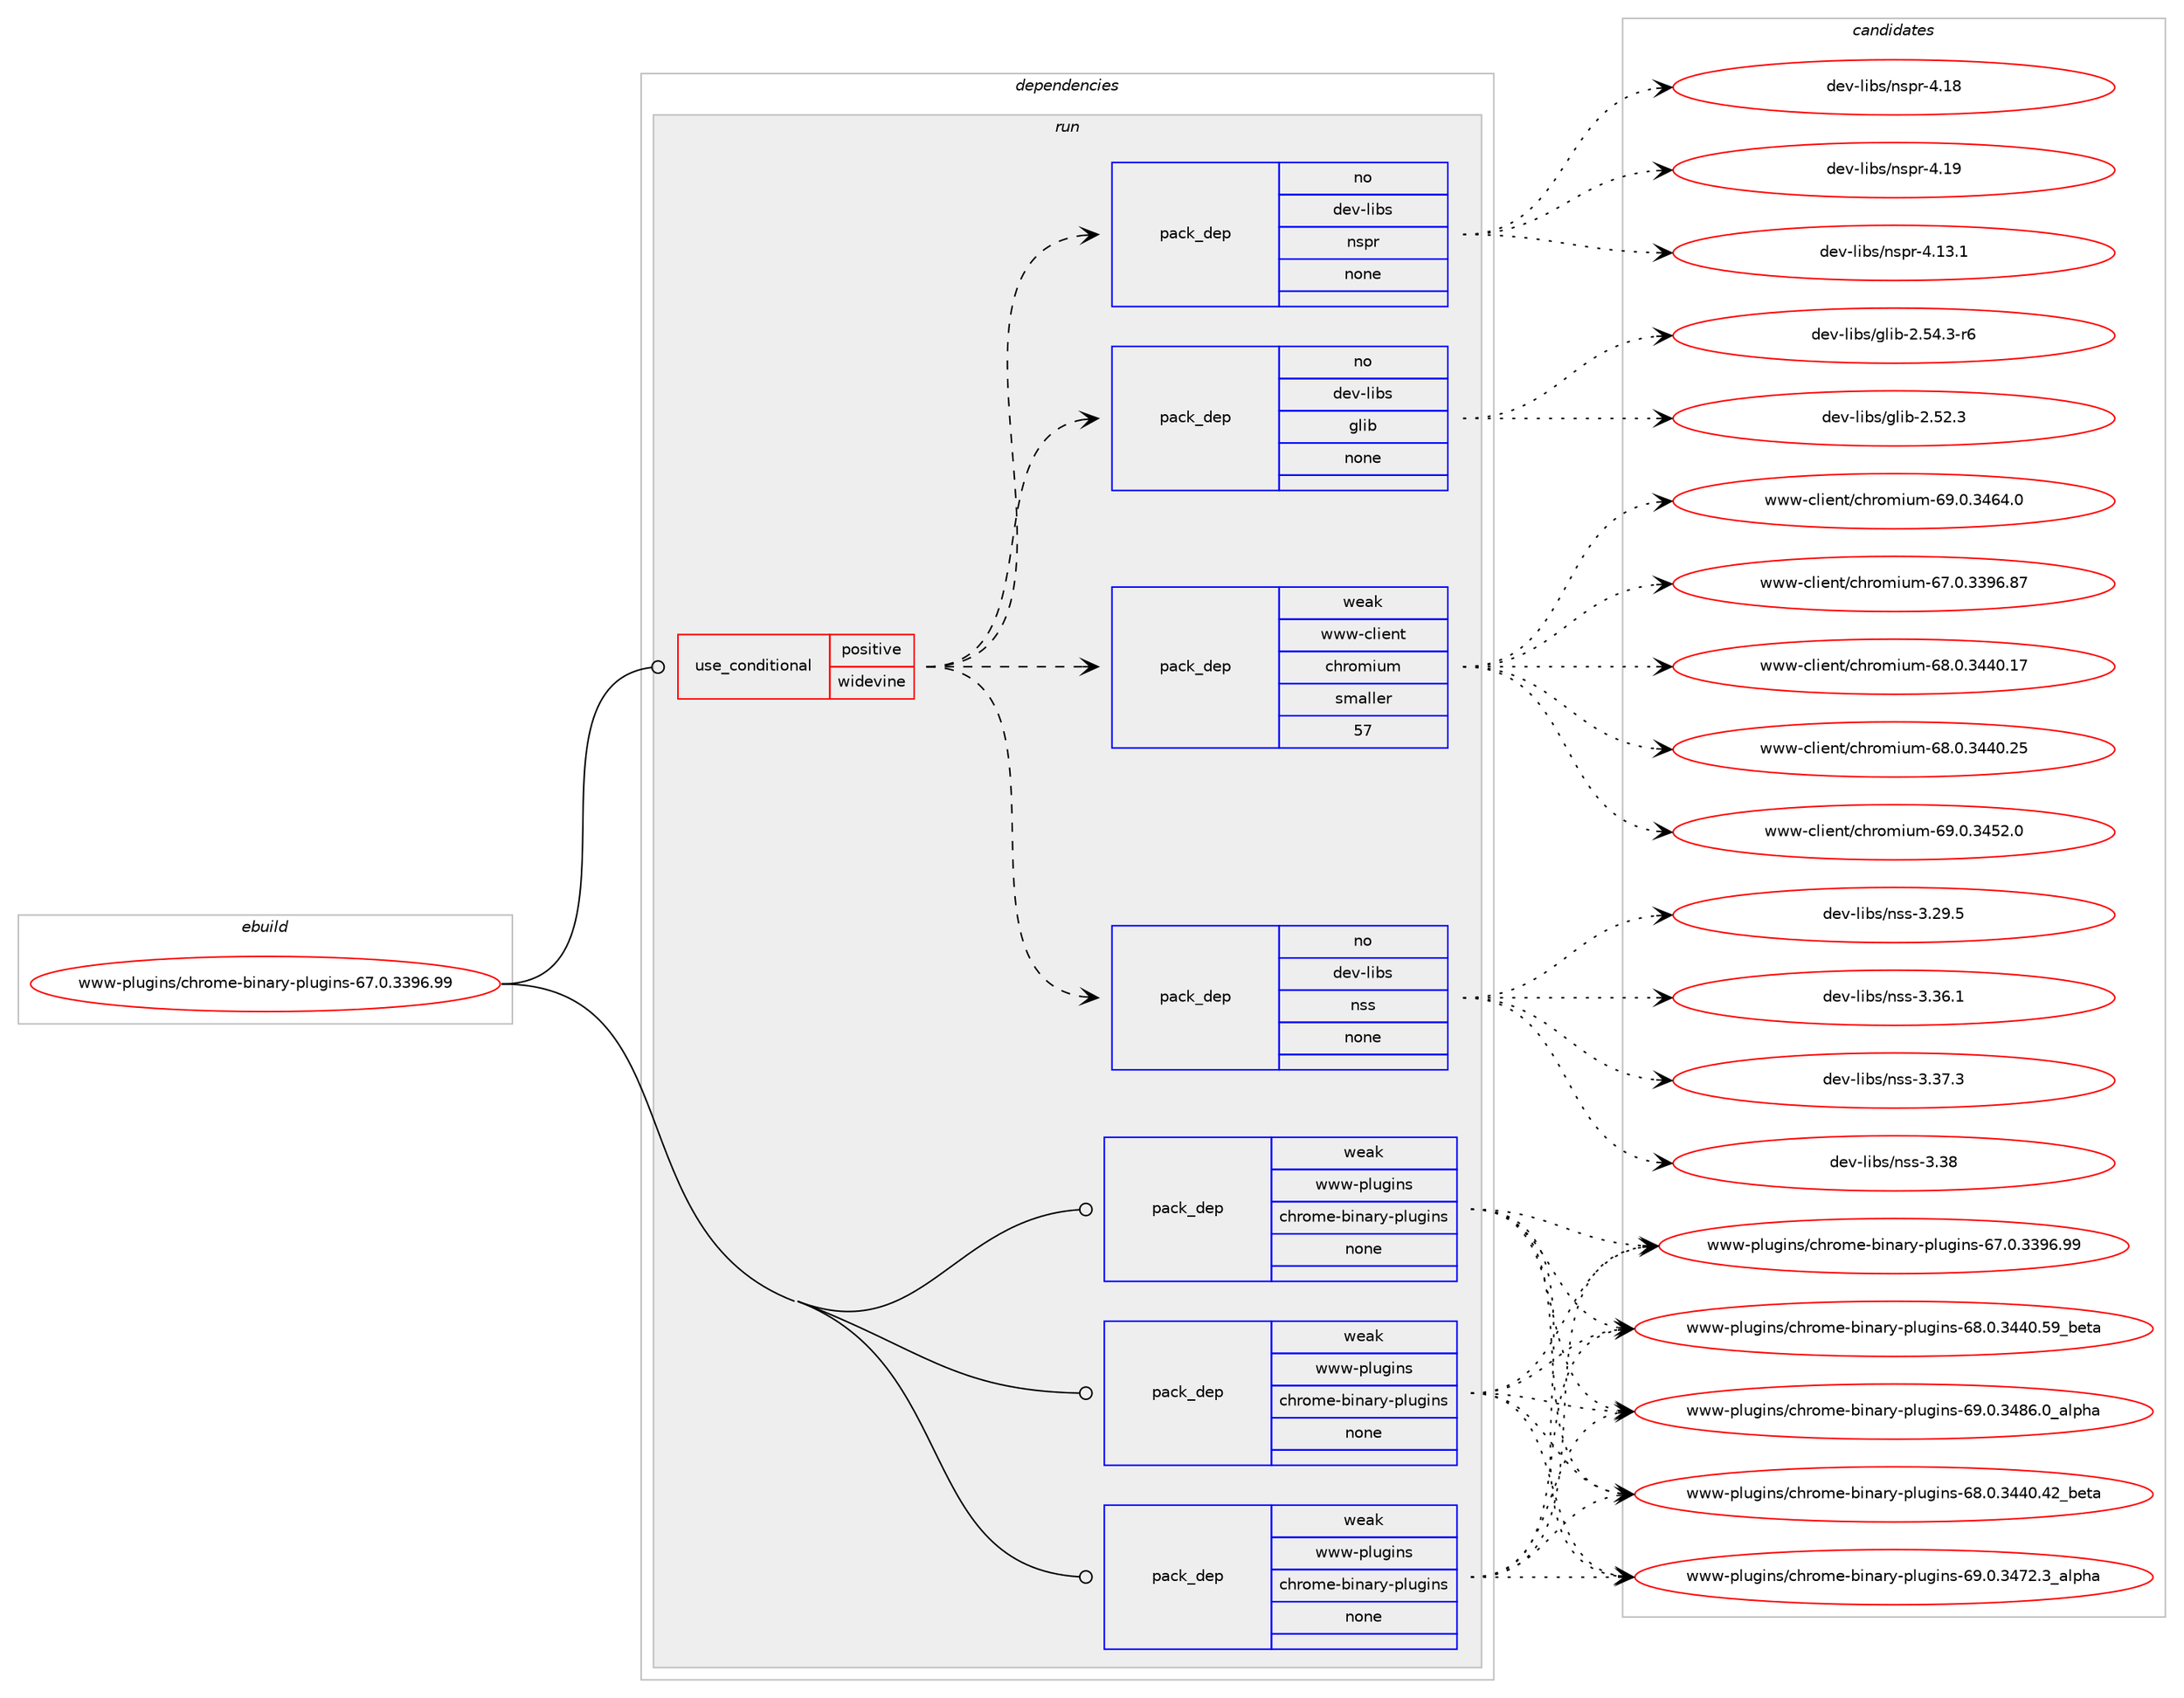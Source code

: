 digraph prolog {

# *************
# Graph options
# *************

newrank=true;
concentrate=true;
compound=true;
graph [rankdir=LR,fontname=Helvetica,fontsize=10,ranksep=1.5];#, ranksep=2.5, nodesep=0.2];
edge  [arrowhead=vee];
node  [fontname=Helvetica,fontsize=10];

# **********
# The ebuild
# **********

subgraph cluster_leftcol {
color=gray;
rank=same;
label=<<i>ebuild</i>>;
id [label="www-plugins/chrome-binary-plugins-67.0.3396.99", color=red, width=4, href="../www-plugins/chrome-binary-plugins-67.0.3396.99.svg"];
}

# ****************
# The dependencies
# ****************

subgraph cluster_midcol {
color=gray;
label=<<i>dependencies</i>>;
subgraph cluster_compile {
fillcolor="#eeeeee";
style=filled;
label=<<i>compile</i>>;
}
subgraph cluster_compileandrun {
fillcolor="#eeeeee";
style=filled;
label=<<i>compile and run</i>>;
}
subgraph cluster_run {
fillcolor="#eeeeee";
style=filled;
label=<<i>run</i>>;
subgraph cond561 {
dependency4012 [label=<<TABLE BORDER="0" CELLBORDER="1" CELLSPACING="0" CELLPADDING="4"><TR><TD ROWSPAN="3" CELLPADDING="10">use_conditional</TD></TR><TR><TD>positive</TD></TR><TR><TD>widevine</TD></TR></TABLE>>, shape=none, color=red];
subgraph pack3296 {
dependency4013 [label=<<TABLE BORDER="0" CELLBORDER="1" CELLSPACING="0" CELLPADDING="4" WIDTH="220"><TR><TD ROWSPAN="6" CELLPADDING="30">pack_dep</TD></TR><TR><TD WIDTH="110">no</TD></TR><TR><TD>dev-libs</TD></TR><TR><TD>glib</TD></TR><TR><TD>none</TD></TR><TR><TD></TD></TR></TABLE>>, shape=none, color=blue];
}
dependency4012:e -> dependency4013:w [weight=20,style="dashed",arrowhead="vee"];
subgraph pack3297 {
dependency4014 [label=<<TABLE BORDER="0" CELLBORDER="1" CELLSPACING="0" CELLPADDING="4" WIDTH="220"><TR><TD ROWSPAN="6" CELLPADDING="30">pack_dep</TD></TR><TR><TD WIDTH="110">no</TD></TR><TR><TD>dev-libs</TD></TR><TR><TD>nspr</TD></TR><TR><TD>none</TD></TR><TR><TD></TD></TR></TABLE>>, shape=none, color=blue];
}
dependency4012:e -> dependency4014:w [weight=20,style="dashed",arrowhead="vee"];
subgraph pack3298 {
dependency4015 [label=<<TABLE BORDER="0" CELLBORDER="1" CELLSPACING="0" CELLPADDING="4" WIDTH="220"><TR><TD ROWSPAN="6" CELLPADDING="30">pack_dep</TD></TR><TR><TD WIDTH="110">no</TD></TR><TR><TD>dev-libs</TD></TR><TR><TD>nss</TD></TR><TR><TD>none</TD></TR><TR><TD></TD></TR></TABLE>>, shape=none, color=blue];
}
dependency4012:e -> dependency4015:w [weight=20,style="dashed",arrowhead="vee"];
subgraph pack3299 {
dependency4016 [label=<<TABLE BORDER="0" CELLBORDER="1" CELLSPACING="0" CELLPADDING="4" WIDTH="220"><TR><TD ROWSPAN="6" CELLPADDING="30">pack_dep</TD></TR><TR><TD WIDTH="110">weak</TD></TR><TR><TD>www-client</TD></TR><TR><TD>chromium</TD></TR><TR><TD>smaller</TD></TR><TR><TD>57</TD></TR></TABLE>>, shape=none, color=blue];
}
dependency4012:e -> dependency4016:w [weight=20,style="dashed",arrowhead="vee"];
}
id:e -> dependency4012:w [weight=20,style="solid",arrowhead="odot"];
subgraph pack3300 {
dependency4017 [label=<<TABLE BORDER="0" CELLBORDER="1" CELLSPACING="0" CELLPADDING="4" WIDTH="220"><TR><TD ROWSPAN="6" CELLPADDING="30">pack_dep</TD></TR><TR><TD WIDTH="110">weak</TD></TR><TR><TD>www-plugins</TD></TR><TR><TD>chrome-binary-plugins</TD></TR><TR><TD>none</TD></TR><TR><TD></TD></TR></TABLE>>, shape=none, color=blue];
}
id:e -> dependency4017:w [weight=20,style="solid",arrowhead="odot"];
subgraph pack3301 {
dependency4018 [label=<<TABLE BORDER="0" CELLBORDER="1" CELLSPACING="0" CELLPADDING="4" WIDTH="220"><TR><TD ROWSPAN="6" CELLPADDING="30">pack_dep</TD></TR><TR><TD WIDTH="110">weak</TD></TR><TR><TD>www-plugins</TD></TR><TR><TD>chrome-binary-plugins</TD></TR><TR><TD>none</TD></TR><TR><TD></TD></TR></TABLE>>, shape=none, color=blue];
}
id:e -> dependency4018:w [weight=20,style="solid",arrowhead="odot"];
subgraph pack3302 {
dependency4019 [label=<<TABLE BORDER="0" CELLBORDER="1" CELLSPACING="0" CELLPADDING="4" WIDTH="220"><TR><TD ROWSPAN="6" CELLPADDING="30">pack_dep</TD></TR><TR><TD WIDTH="110">weak</TD></TR><TR><TD>www-plugins</TD></TR><TR><TD>chrome-binary-plugins</TD></TR><TR><TD>none</TD></TR><TR><TD></TD></TR></TABLE>>, shape=none, color=blue];
}
id:e -> dependency4019:w [weight=20,style="solid",arrowhead="odot"];
}
}

# **************
# The candidates
# **************

subgraph cluster_choices {
rank=same;
color=gray;
label=<<i>candidates</i>>;

subgraph choice3296 {
color=black;
nodesep=1;
choice1001011184510810598115471031081059845504653504651 [label="dev-libs/glib-2.52.3", color=red, width=4,href="../dev-libs/glib-2.52.3.svg"];
choice10010111845108105981154710310810598455046535246514511454 [label="dev-libs/glib-2.54.3-r6", color=red, width=4,href="../dev-libs/glib-2.54.3-r6.svg"];
dependency4013:e -> choice1001011184510810598115471031081059845504653504651:w [style=dotted,weight="100"];
dependency4013:e -> choice10010111845108105981154710310810598455046535246514511454:w [style=dotted,weight="100"];
}
subgraph choice3297 {
color=black;
nodesep=1;
choice10010111845108105981154711011511211445524649514649 [label="dev-libs/nspr-4.13.1", color=red, width=4,href="../dev-libs/nspr-4.13.1.svg"];
choice1001011184510810598115471101151121144552464956 [label="dev-libs/nspr-4.18", color=red, width=4,href="../dev-libs/nspr-4.18.svg"];
choice1001011184510810598115471101151121144552464957 [label="dev-libs/nspr-4.19", color=red, width=4,href="../dev-libs/nspr-4.19.svg"];
dependency4014:e -> choice10010111845108105981154711011511211445524649514649:w [style=dotted,weight="100"];
dependency4014:e -> choice1001011184510810598115471101151121144552464956:w [style=dotted,weight="100"];
dependency4014:e -> choice1001011184510810598115471101151121144552464957:w [style=dotted,weight="100"];
}
subgraph choice3298 {
color=black;
nodesep=1;
choice10010111845108105981154711011511545514650574653 [label="dev-libs/nss-3.29.5", color=red, width=4,href="../dev-libs/nss-3.29.5.svg"];
choice10010111845108105981154711011511545514651544649 [label="dev-libs/nss-3.36.1", color=red, width=4,href="../dev-libs/nss-3.36.1.svg"];
choice10010111845108105981154711011511545514651554651 [label="dev-libs/nss-3.37.3", color=red, width=4,href="../dev-libs/nss-3.37.3.svg"];
choice1001011184510810598115471101151154551465156 [label="dev-libs/nss-3.38", color=red, width=4,href="../dev-libs/nss-3.38.svg"];
dependency4015:e -> choice10010111845108105981154711011511545514650574653:w [style=dotted,weight="100"];
dependency4015:e -> choice10010111845108105981154711011511545514651544649:w [style=dotted,weight="100"];
dependency4015:e -> choice10010111845108105981154711011511545514651554651:w [style=dotted,weight="100"];
dependency4015:e -> choice1001011184510810598115471101151154551465156:w [style=dotted,weight="100"];
}
subgraph choice3299 {
color=black;
nodesep=1;
choice1191191194599108105101110116479910411411110910511710945545546484651515754465655 [label="www-client/chromium-67.0.3396.87", color=red, width=4,href="../www-client/chromium-67.0.3396.87.svg"];
choice1191191194599108105101110116479910411411110910511710945545646484651525248464955 [label="www-client/chromium-68.0.3440.17", color=red, width=4,href="../www-client/chromium-68.0.3440.17.svg"];
choice1191191194599108105101110116479910411411110910511710945545646484651525248465053 [label="www-client/chromium-68.0.3440.25", color=red, width=4,href="../www-client/chromium-68.0.3440.25.svg"];
choice11911911945991081051011101164799104114111109105117109455457464846515253504648 [label="www-client/chromium-69.0.3452.0", color=red, width=4,href="../www-client/chromium-69.0.3452.0.svg"];
choice11911911945991081051011101164799104114111109105117109455457464846515254524648 [label="www-client/chromium-69.0.3464.0", color=red, width=4,href="../www-client/chromium-69.0.3464.0.svg"];
dependency4016:e -> choice1191191194599108105101110116479910411411110910511710945545546484651515754465655:w [style=dotted,weight="100"];
dependency4016:e -> choice1191191194599108105101110116479910411411110910511710945545646484651525248464955:w [style=dotted,weight="100"];
dependency4016:e -> choice1191191194599108105101110116479910411411110910511710945545646484651525248465053:w [style=dotted,weight="100"];
dependency4016:e -> choice11911911945991081051011101164799104114111109105117109455457464846515253504648:w [style=dotted,weight="100"];
dependency4016:e -> choice11911911945991081051011101164799104114111109105117109455457464846515254524648:w [style=dotted,weight="100"];
}
subgraph choice3300 {
color=black;
nodesep=1;
choice1191191194511210811710310511011547991041141111091014598105110971141214511210811710310511011545545646484651525248465250959810111697 [label="www-plugins/chrome-binary-plugins-68.0.3440.42_beta", color=red, width=4,href="../www-plugins/chrome-binary-plugins-68.0.3440.42_beta.svg"];
choice11911911945112108117103105110115479910411411110910145981051109711412145112108117103105110115455457464846515255504651959710811210497 [label="www-plugins/chrome-binary-plugins-69.0.3472.3_alpha", color=red, width=4,href="../www-plugins/chrome-binary-plugins-69.0.3472.3_alpha.svg"];
choice1191191194511210811710310511011547991041141111091014598105110971141214511210811710310511011545545546484651515754465757 [label="www-plugins/chrome-binary-plugins-67.0.3396.99", color=red, width=4,href="../www-plugins/chrome-binary-plugins-67.0.3396.99.svg"];
choice1191191194511210811710310511011547991041141111091014598105110971141214511210811710310511011545545646484651525248465357959810111697 [label="www-plugins/chrome-binary-plugins-68.0.3440.59_beta", color=red, width=4,href="../www-plugins/chrome-binary-plugins-68.0.3440.59_beta.svg"];
choice11911911945112108117103105110115479910411411110910145981051109711412145112108117103105110115455457464846515256544648959710811210497 [label="www-plugins/chrome-binary-plugins-69.0.3486.0_alpha", color=red, width=4,href="../www-plugins/chrome-binary-plugins-69.0.3486.0_alpha.svg"];
dependency4017:e -> choice1191191194511210811710310511011547991041141111091014598105110971141214511210811710310511011545545646484651525248465250959810111697:w [style=dotted,weight="100"];
dependency4017:e -> choice11911911945112108117103105110115479910411411110910145981051109711412145112108117103105110115455457464846515255504651959710811210497:w [style=dotted,weight="100"];
dependency4017:e -> choice1191191194511210811710310511011547991041141111091014598105110971141214511210811710310511011545545546484651515754465757:w [style=dotted,weight="100"];
dependency4017:e -> choice1191191194511210811710310511011547991041141111091014598105110971141214511210811710310511011545545646484651525248465357959810111697:w [style=dotted,weight="100"];
dependency4017:e -> choice11911911945112108117103105110115479910411411110910145981051109711412145112108117103105110115455457464846515256544648959710811210497:w [style=dotted,weight="100"];
}
subgraph choice3301 {
color=black;
nodesep=1;
choice1191191194511210811710310511011547991041141111091014598105110971141214511210811710310511011545545646484651525248465250959810111697 [label="www-plugins/chrome-binary-plugins-68.0.3440.42_beta", color=red, width=4,href="../www-plugins/chrome-binary-plugins-68.0.3440.42_beta.svg"];
choice11911911945112108117103105110115479910411411110910145981051109711412145112108117103105110115455457464846515255504651959710811210497 [label="www-plugins/chrome-binary-plugins-69.0.3472.3_alpha", color=red, width=4,href="../www-plugins/chrome-binary-plugins-69.0.3472.3_alpha.svg"];
choice1191191194511210811710310511011547991041141111091014598105110971141214511210811710310511011545545546484651515754465757 [label="www-plugins/chrome-binary-plugins-67.0.3396.99", color=red, width=4,href="../www-plugins/chrome-binary-plugins-67.0.3396.99.svg"];
choice1191191194511210811710310511011547991041141111091014598105110971141214511210811710310511011545545646484651525248465357959810111697 [label="www-plugins/chrome-binary-plugins-68.0.3440.59_beta", color=red, width=4,href="../www-plugins/chrome-binary-plugins-68.0.3440.59_beta.svg"];
choice11911911945112108117103105110115479910411411110910145981051109711412145112108117103105110115455457464846515256544648959710811210497 [label="www-plugins/chrome-binary-plugins-69.0.3486.0_alpha", color=red, width=4,href="../www-plugins/chrome-binary-plugins-69.0.3486.0_alpha.svg"];
dependency4018:e -> choice1191191194511210811710310511011547991041141111091014598105110971141214511210811710310511011545545646484651525248465250959810111697:w [style=dotted,weight="100"];
dependency4018:e -> choice11911911945112108117103105110115479910411411110910145981051109711412145112108117103105110115455457464846515255504651959710811210497:w [style=dotted,weight="100"];
dependency4018:e -> choice1191191194511210811710310511011547991041141111091014598105110971141214511210811710310511011545545546484651515754465757:w [style=dotted,weight="100"];
dependency4018:e -> choice1191191194511210811710310511011547991041141111091014598105110971141214511210811710310511011545545646484651525248465357959810111697:w [style=dotted,weight="100"];
dependency4018:e -> choice11911911945112108117103105110115479910411411110910145981051109711412145112108117103105110115455457464846515256544648959710811210497:w [style=dotted,weight="100"];
}
subgraph choice3302 {
color=black;
nodesep=1;
choice1191191194511210811710310511011547991041141111091014598105110971141214511210811710310511011545545646484651525248465250959810111697 [label="www-plugins/chrome-binary-plugins-68.0.3440.42_beta", color=red, width=4,href="../www-plugins/chrome-binary-plugins-68.0.3440.42_beta.svg"];
choice11911911945112108117103105110115479910411411110910145981051109711412145112108117103105110115455457464846515255504651959710811210497 [label="www-plugins/chrome-binary-plugins-69.0.3472.3_alpha", color=red, width=4,href="../www-plugins/chrome-binary-plugins-69.0.3472.3_alpha.svg"];
choice1191191194511210811710310511011547991041141111091014598105110971141214511210811710310511011545545546484651515754465757 [label="www-plugins/chrome-binary-plugins-67.0.3396.99", color=red, width=4,href="../www-plugins/chrome-binary-plugins-67.0.3396.99.svg"];
choice1191191194511210811710310511011547991041141111091014598105110971141214511210811710310511011545545646484651525248465357959810111697 [label="www-plugins/chrome-binary-plugins-68.0.3440.59_beta", color=red, width=4,href="../www-plugins/chrome-binary-plugins-68.0.3440.59_beta.svg"];
choice11911911945112108117103105110115479910411411110910145981051109711412145112108117103105110115455457464846515256544648959710811210497 [label="www-plugins/chrome-binary-plugins-69.0.3486.0_alpha", color=red, width=4,href="../www-plugins/chrome-binary-plugins-69.0.3486.0_alpha.svg"];
dependency4019:e -> choice1191191194511210811710310511011547991041141111091014598105110971141214511210811710310511011545545646484651525248465250959810111697:w [style=dotted,weight="100"];
dependency4019:e -> choice11911911945112108117103105110115479910411411110910145981051109711412145112108117103105110115455457464846515255504651959710811210497:w [style=dotted,weight="100"];
dependency4019:e -> choice1191191194511210811710310511011547991041141111091014598105110971141214511210811710310511011545545546484651515754465757:w [style=dotted,weight="100"];
dependency4019:e -> choice1191191194511210811710310511011547991041141111091014598105110971141214511210811710310511011545545646484651525248465357959810111697:w [style=dotted,weight="100"];
dependency4019:e -> choice11911911945112108117103105110115479910411411110910145981051109711412145112108117103105110115455457464846515256544648959710811210497:w [style=dotted,weight="100"];
}
}

}

